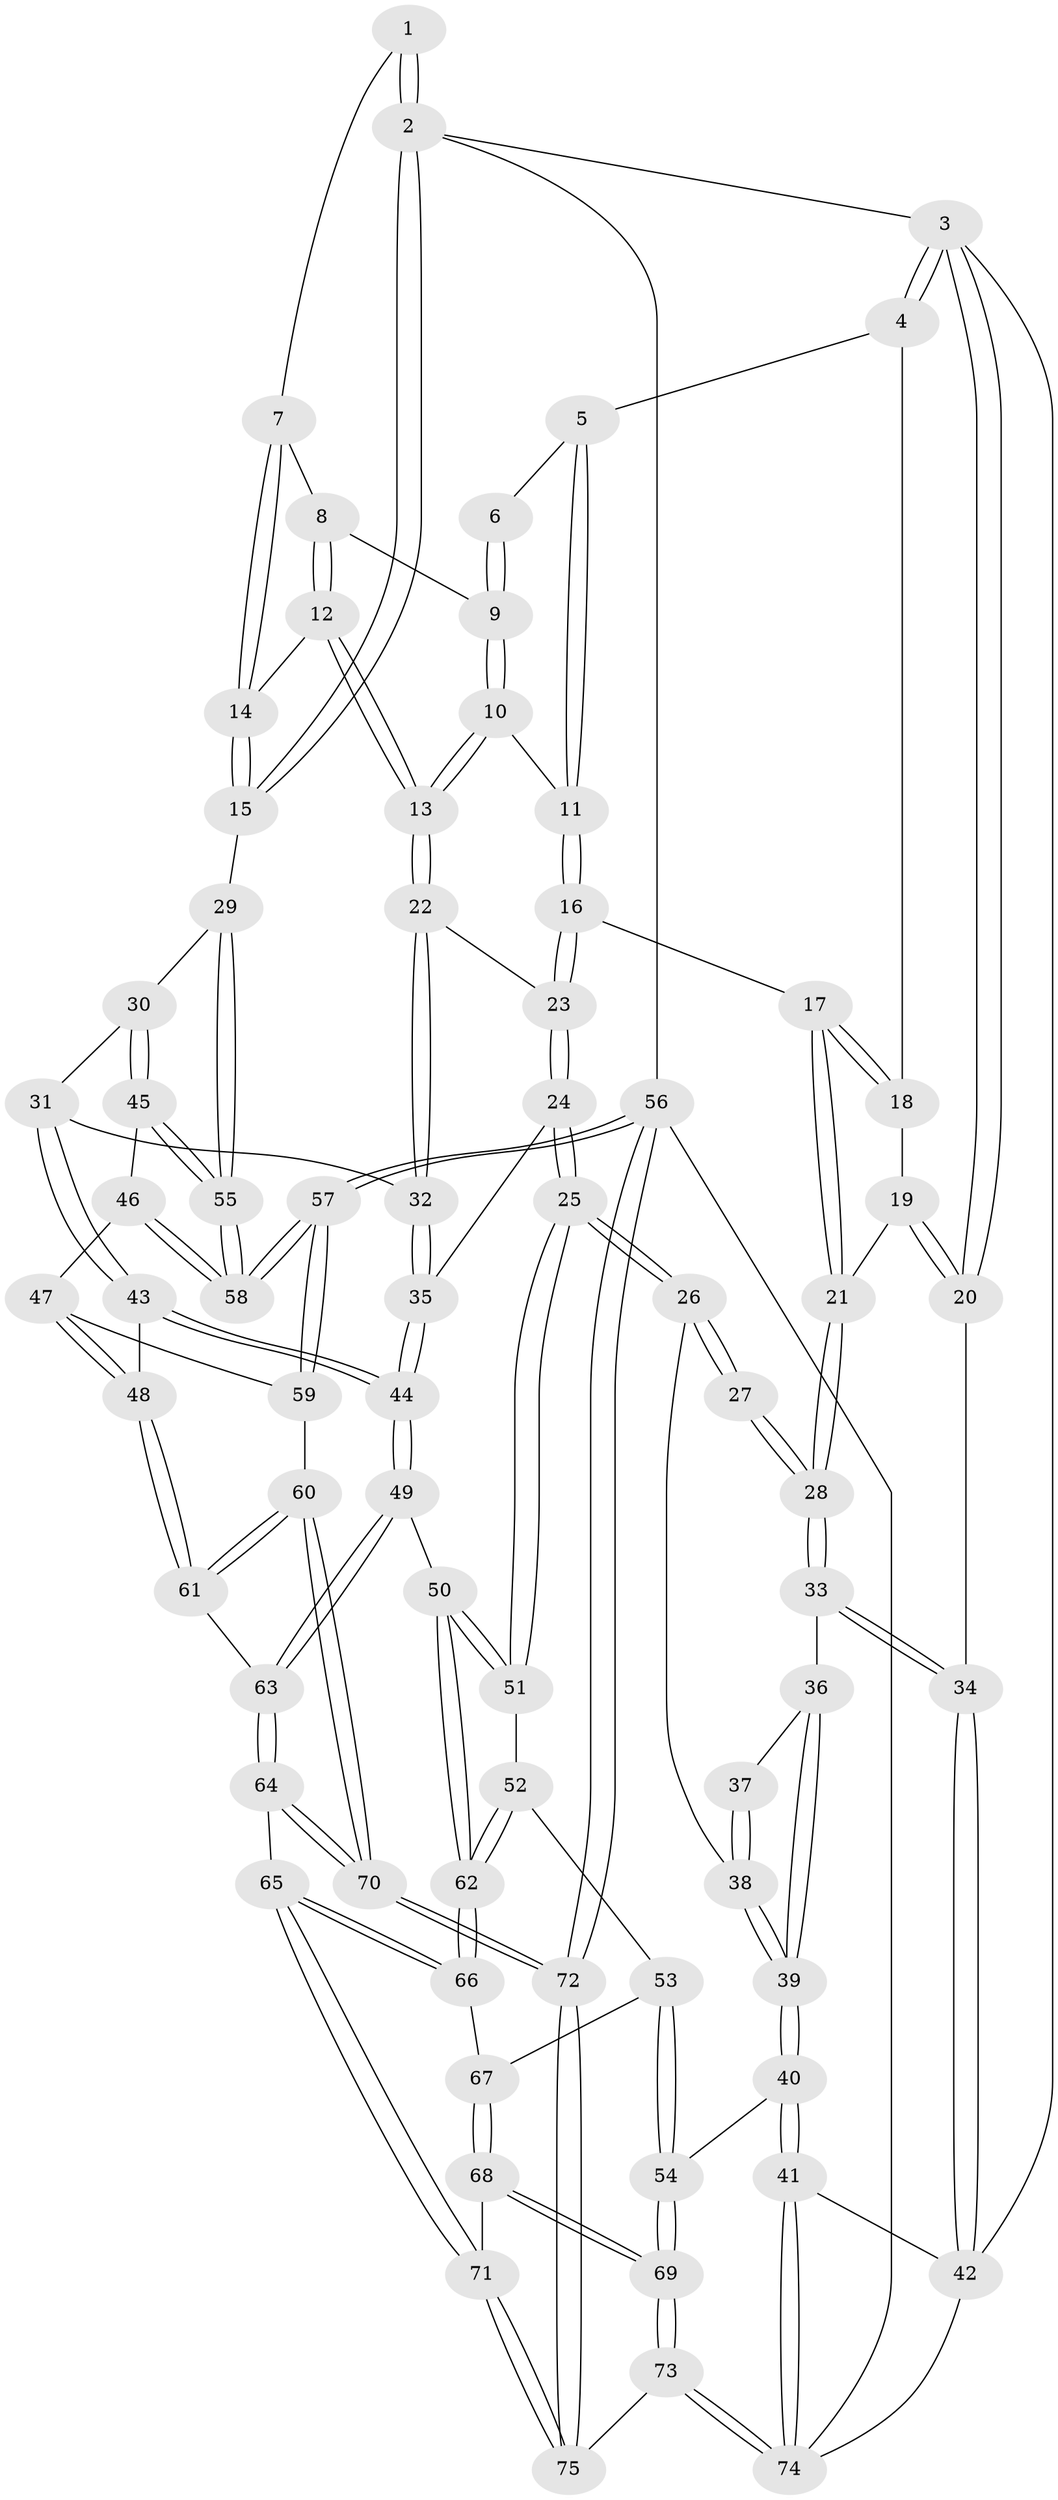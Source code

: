 // coarse degree distribution, {4: 0.18867924528301888, 5: 0.03773584905660377, 3: 0.6415094339622641, 2: 0.1320754716981132}
// Generated by graph-tools (version 1.1) at 2025/54/03/04/25 22:54:15]
// undirected, 75 vertices, 184 edges
graph export_dot {
  node [color=gray90,style=filled];
  1 [pos="+0.9672618462366065+0"];
  2 [pos="+1+0"];
  3 [pos="+0+0"];
  4 [pos="+0.020722126503644554+0"];
  5 [pos="+0.449362232436996+0"];
  6 [pos="+0.621937003857775+0"];
  7 [pos="+0.8222531454514264+0.054872502092245055"];
  8 [pos="+0.7024386399935528+0.05120161057051172"];
  9 [pos="+0.6445233304987871+0"];
  10 [pos="+0.544818655190647+0.17208882592593752"];
  11 [pos="+0.44939391235167514+0.1699721670444393"];
  12 [pos="+0.6750994544902159+0.21728274557850846"];
  13 [pos="+0.6720319822967129+0.2191135751862168"];
  14 [pos="+0.8703636979415669+0.2024496089541235"];
  15 [pos="+1+0.30205039698986574"];
  16 [pos="+0.42178557558353785+0.19117549579365758"];
  17 [pos="+0.34199653008857106+0.2005341064732615"];
  18 [pos="+0.052285563049129034+0"];
  19 [pos="+0.18010850754624622+0.14436549315711514"];
  20 [pos="+0+0.20447838212831457"];
  21 [pos="+0.26473817443075487+0.26085064228618154"];
  22 [pos="+0.668723577801453+0.25494766470610086"];
  23 [pos="+0.47251757771113334+0.35279564863661184"];
  24 [pos="+0.49257502396373354+0.4695899048428725"];
  25 [pos="+0.46505911541221734+0.49435555101210255"];
  26 [pos="+0.38483086526338556+0.477170881802197"];
  27 [pos="+0.29754924025460705+0.36317255250434993"];
  28 [pos="+0.26435056728881123+0.2613100549984488"];
  29 [pos="+1+0.35057405730125746"];
  30 [pos="+0.878454831566454+0.4343085995903257"];
  31 [pos="+0.8384013770834685+0.4451939158393025"];
  32 [pos="+0.6686376136932327+0.3861980276340591"];
  33 [pos="+0.02321687172795838+0.32973837941745493"];
  34 [pos="+0+0.31299305099361996"];
  35 [pos="+0.5910850983078287+0.4552067474523564"];
  36 [pos="+0.16522496086888278+0.4745269810226808"];
  37 [pos="+0.26185006122115934+0.40461234199948887"];
  38 [pos="+0.24542360958091095+0.5407137189411856"];
  39 [pos="+0.2145113171120427+0.5583297973781416"];
  40 [pos="+0.16887920972349646+0.7449193775087487"];
  41 [pos="+0.02949988895567528+0.7623819876948675"];
  42 [pos="+0+0.7584529590889091"];
  43 [pos="+0.7297187198342974+0.6360799993555629"];
  44 [pos="+0.7208029326575154+0.6369533953238791"];
  45 [pos="+0.8615799041991401+0.6240628447221112"];
  46 [pos="+0.8473058911388831+0.6440026473550136"];
  47 [pos="+0.8412601108494561+0.6493420028238097"];
  48 [pos="+0.7547399986308795+0.650135642663794"];
  49 [pos="+0.6471559979564716+0.6981211584590664"];
  50 [pos="+0.6070458487194783+0.7073720153345806"];
  51 [pos="+0.4644550089738132+0.58509574387034"];
  52 [pos="+0.40627583793048166+0.6580739693820341"];
  53 [pos="+0.35671387248194675+0.7065751921224567"];
  54 [pos="+0.1744503530500351+0.747578165581767"];
  55 [pos="+1+0.45612147857362484"];
  56 [pos="+1+1"];
  57 [pos="+1+0.8958662231841763"];
  58 [pos="+1+0.603311623913634"];
  59 [pos="+0.8766820331413179+0.6805411862050513"];
  60 [pos="+0.8250154289880227+0.8024939236728561"];
  61 [pos="+0.7962633812338186+0.7418707663976192"];
  62 [pos="+0.5551736492728442+0.7874313366998357"];
  63 [pos="+0.6963574421600502+0.7933652810221417"];
  64 [pos="+0.7077453457273325+0.8165128912718108"];
  65 [pos="+0.5421277962333645+0.8656147931622447"];
  66 [pos="+0.5545043990354176+0.7888249867822801"];
  67 [pos="+0.38358303927469956+0.7329804850197837"];
  68 [pos="+0.46337312508851836+0.8860656318152814"];
  69 [pos="+0.32464892838395415+0.9871351861889677"];
  70 [pos="+0.9089606478033522+1"];
  71 [pos="+0.5411191533972243+0.8688695656240704"];
  72 [pos="+1+1"];
  73 [pos="+0.3176941568420526+1"];
  74 [pos="+0.24322166291474082+1"];
  75 [pos="+0.8262658326814498+1"];
  1 -- 2;
  1 -- 2;
  1 -- 7;
  2 -- 3;
  2 -- 15;
  2 -- 15;
  2 -- 56;
  3 -- 4;
  3 -- 4;
  3 -- 20;
  3 -- 20;
  3 -- 42;
  4 -- 5;
  4 -- 18;
  5 -- 6;
  5 -- 11;
  5 -- 11;
  6 -- 9;
  6 -- 9;
  7 -- 8;
  7 -- 14;
  7 -- 14;
  8 -- 9;
  8 -- 12;
  8 -- 12;
  9 -- 10;
  9 -- 10;
  10 -- 11;
  10 -- 13;
  10 -- 13;
  11 -- 16;
  11 -- 16;
  12 -- 13;
  12 -- 13;
  12 -- 14;
  13 -- 22;
  13 -- 22;
  14 -- 15;
  14 -- 15;
  15 -- 29;
  16 -- 17;
  16 -- 23;
  16 -- 23;
  17 -- 18;
  17 -- 18;
  17 -- 21;
  17 -- 21;
  18 -- 19;
  19 -- 20;
  19 -- 20;
  19 -- 21;
  20 -- 34;
  21 -- 28;
  21 -- 28;
  22 -- 23;
  22 -- 32;
  22 -- 32;
  23 -- 24;
  23 -- 24;
  24 -- 25;
  24 -- 25;
  24 -- 35;
  25 -- 26;
  25 -- 26;
  25 -- 51;
  25 -- 51;
  26 -- 27;
  26 -- 27;
  26 -- 38;
  27 -- 28;
  27 -- 28;
  28 -- 33;
  28 -- 33;
  29 -- 30;
  29 -- 55;
  29 -- 55;
  30 -- 31;
  30 -- 45;
  30 -- 45;
  31 -- 32;
  31 -- 43;
  31 -- 43;
  32 -- 35;
  32 -- 35;
  33 -- 34;
  33 -- 34;
  33 -- 36;
  34 -- 42;
  34 -- 42;
  35 -- 44;
  35 -- 44;
  36 -- 37;
  36 -- 39;
  36 -- 39;
  37 -- 38;
  37 -- 38;
  38 -- 39;
  38 -- 39;
  39 -- 40;
  39 -- 40;
  40 -- 41;
  40 -- 41;
  40 -- 54;
  41 -- 42;
  41 -- 74;
  41 -- 74;
  42 -- 74;
  43 -- 44;
  43 -- 44;
  43 -- 48;
  44 -- 49;
  44 -- 49;
  45 -- 46;
  45 -- 55;
  45 -- 55;
  46 -- 47;
  46 -- 58;
  46 -- 58;
  47 -- 48;
  47 -- 48;
  47 -- 59;
  48 -- 61;
  48 -- 61;
  49 -- 50;
  49 -- 63;
  49 -- 63;
  50 -- 51;
  50 -- 51;
  50 -- 62;
  50 -- 62;
  51 -- 52;
  52 -- 53;
  52 -- 62;
  52 -- 62;
  53 -- 54;
  53 -- 54;
  53 -- 67;
  54 -- 69;
  54 -- 69;
  55 -- 58;
  55 -- 58;
  56 -- 57;
  56 -- 57;
  56 -- 72;
  56 -- 72;
  56 -- 74;
  57 -- 58;
  57 -- 58;
  57 -- 59;
  57 -- 59;
  59 -- 60;
  60 -- 61;
  60 -- 61;
  60 -- 70;
  60 -- 70;
  61 -- 63;
  62 -- 66;
  62 -- 66;
  63 -- 64;
  63 -- 64;
  64 -- 65;
  64 -- 70;
  64 -- 70;
  65 -- 66;
  65 -- 66;
  65 -- 71;
  65 -- 71;
  66 -- 67;
  67 -- 68;
  67 -- 68;
  68 -- 69;
  68 -- 69;
  68 -- 71;
  69 -- 73;
  69 -- 73;
  70 -- 72;
  70 -- 72;
  71 -- 75;
  71 -- 75;
  72 -- 75;
  72 -- 75;
  73 -- 74;
  73 -- 74;
  73 -- 75;
}
